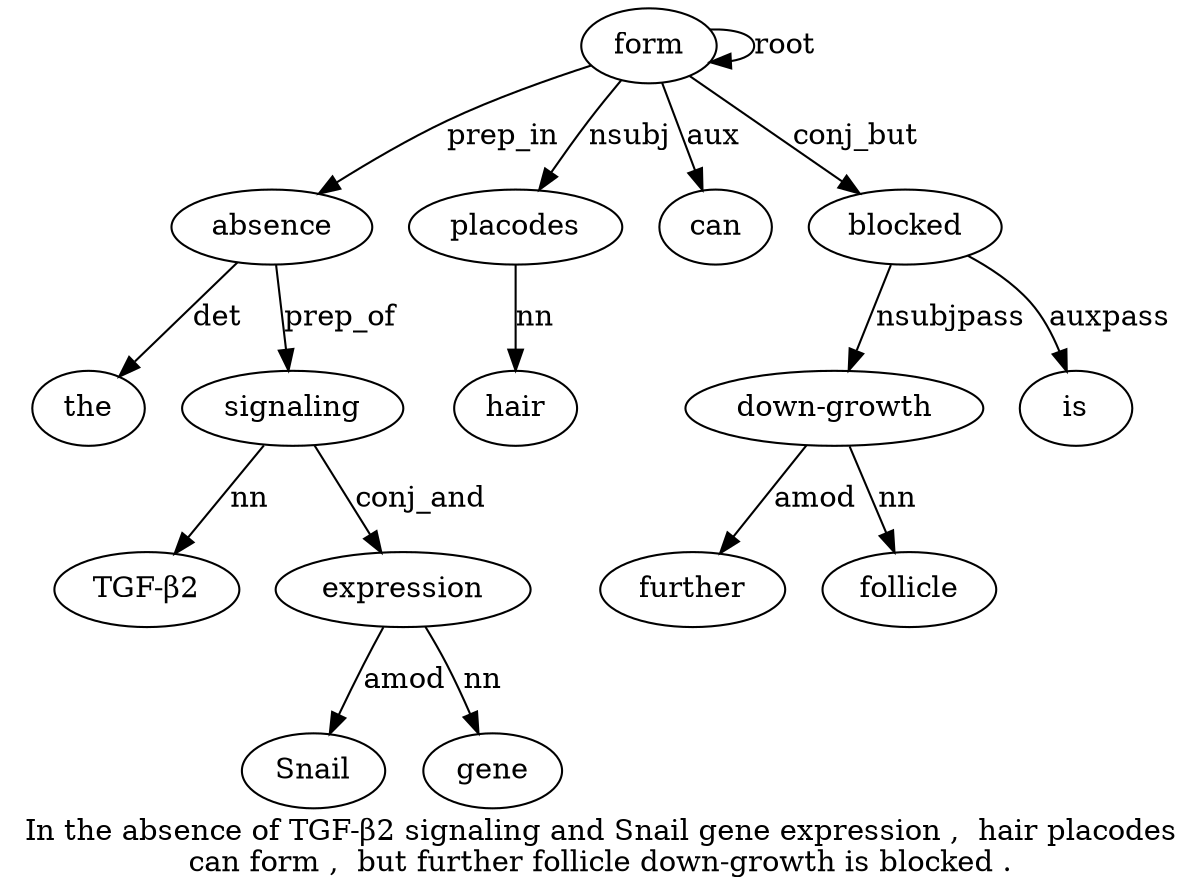 digraph "In the absence of TGF-β2 signaling and Snail gene expression ,  hair placodes can form ,  but further follicle down-growth is blocked ." {
label="In the absence of TGF-β2 signaling and Snail gene expression ,  hair placodes
can form ,  but further follicle down-growth is blocked .";
absence3 [style=filled, fillcolor=white, label=absence];
the2 [style=filled, fillcolor=white, label=the];
absence3 -> the2  [label=det];
form15 [style=filled, fillcolor=white, label=form];
form15 -> absence3  [label=prep_in];
signaling6 [style=filled, fillcolor=white, label=signaling];
"TGF-β25" [style=filled, fillcolor=white, label="TGF-β2"];
signaling6 -> "TGF-β25"  [label=nn];
absence3 -> signaling6  [label=prep_of];
expression10 [style=filled, fillcolor=white, label=expression];
Snail8 [style=filled, fillcolor=white, label=Snail];
expression10 -> Snail8  [label=amod];
gene9 [style=filled, fillcolor=white, label=gene];
expression10 -> gene9  [label=nn];
signaling6 -> expression10  [label=conj_and];
placodes13 [style=filled, fillcolor=white, label=placodes];
hair12 [style=filled, fillcolor=white, label=hair];
placodes13 -> hair12  [label=nn];
form15 -> placodes13  [label=nsubj];
can14 [style=filled, fillcolor=white, label=can];
form15 -> can14  [label=aux];
form15 -> form15  [label=root];
"down-growth20" [style=filled, fillcolor=white, label="down-growth"];
further18 [style=filled, fillcolor=white, label=further];
"down-growth20" -> further18  [label=amod];
follicle19 [style=filled, fillcolor=white, label=follicle];
"down-growth20" -> follicle19  [label=nn];
blocked22 [style=filled, fillcolor=white, label=blocked];
blocked22 -> "down-growth20"  [label=nsubjpass];
is21 [style=filled, fillcolor=white, label=is];
blocked22 -> is21  [label=auxpass];
form15 -> blocked22  [label=conj_but];
}
